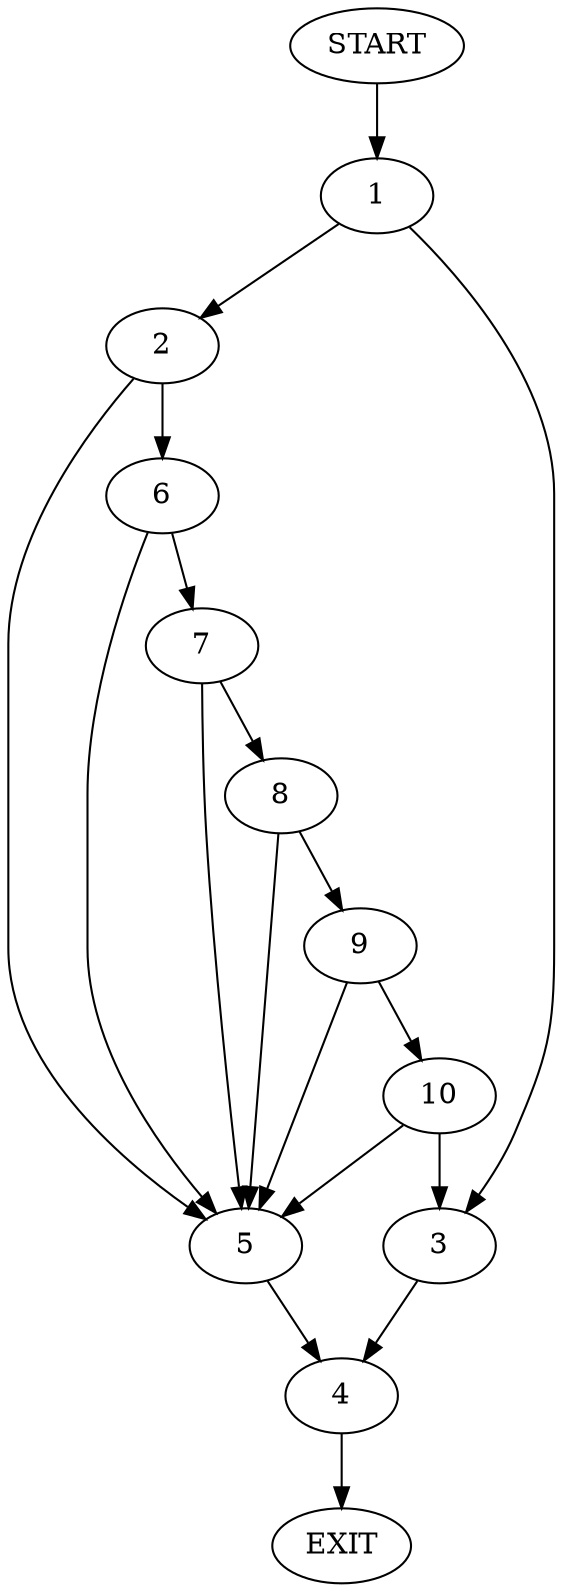 digraph {
0 [label="START"];
1;
2;
3;
4;
5;
6;
7;
8;
9;
10;
11 [label="EXIT"];
0 -> 1;
1 -> 2;
1 -> 3;
3 -> 4;
2 -> 5;
2 -> 6;
5 -> 4;
6 -> 5;
6 -> 7;
7 -> 5;
7 -> 8;
8 -> 5;
8 -> 9;
9 -> 5;
9 -> 10;
10 -> 5;
10 -> 3;
4 -> 11;
}